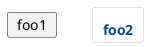 {
  "sha1": "cy9ioimmgle8lones76h593xnjn58e3",
  "insertion": {
    "when": "2024-06-01T09:03:02.234Z",
    "user": "plantuml@gmail.com"
  }
}
@startuml
skinparam card<<srv>> {
    BorderThickness 0
    BackgroundColor transparent
    FontColor #074d92
    FontStyle bold
    StereotypeFontColor transparent
    StereotypeFontSize 1
}

card foo1
card foo2 <<srv>>

@enduml
